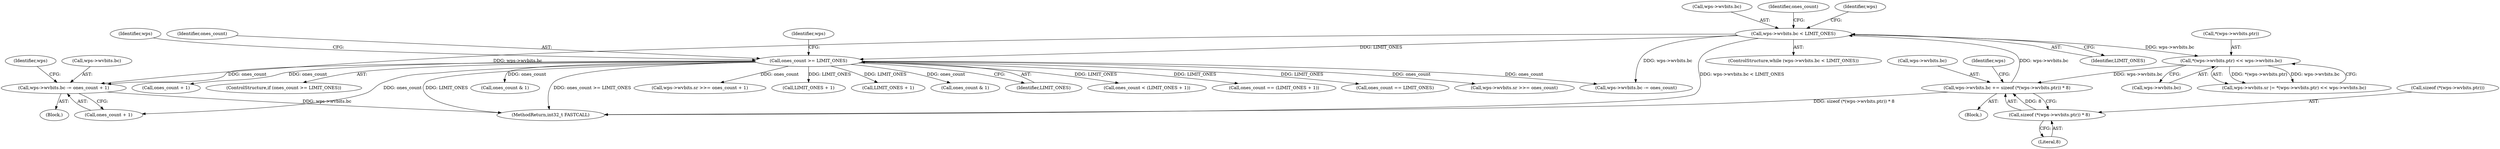 digraph "0_WavPack_4bc05fc490b66ef2d45b1de26abf1455b486b0dc_0@pointer" {
"1000518" [label="(Call,wps->wvbits.bc -= ones_count + 1)"];
"1000411" [label="(Call,ones_count >= LIMIT_ONES)"];
"1000343" [label="(Call,wps->wvbits.bc < LIMIT_ONES)"];
"1000387" [label="(Call,wps->wvbits.bc += sizeof (*(wps->wvbits.ptr)) * 8)"];
"1000393" [label="(Call,sizeof (*(wps->wvbits.ptr)) * 8)"];
"1000375" [label="(Call,*(wps->wvbits.ptr) << wps->wvbits.bc)"];
"1000829" [label="(MethodReturn,int32_t FASTCALL)"];
"1000342" [label="(ControlStructure,while (wps->wvbits.bc < LIMIT_ONES))"];
"1000415" [label="(Call,wps->wvbits.bc -= ones_count)"];
"1000412" [label="(Identifier,ones_count)"];
"1000343" [label="(Call,wps->wvbits.bc < LIMIT_ONES)"];
"1000567" [label="(Call,ones_count & 1)"];
"1000369" [label="(Call,wps->wvbits.sr |= *(wps->wvbits.ptr) << wps->wvbits.bc)"];
"1000518" [label="(Call,wps->wvbits.bc -= ones_count + 1)"];
"1000393" [label="(Call,sizeof (*(wps->wvbits.ptr)) * 8)"];
"1000418" [label="(Identifier,wps)"];
"1000344" [label="(Call,wps->wvbits.bc)"];
"1000524" [label="(Call,ones_count + 1)"];
"1000521" [label="(Identifier,wps)"];
"1000349" [label="(Identifier,LIMIT_ONES)"];
"1000530" [label="(Identifier,wps)"];
"1000527" [label="(Call,wps->wvbits.sr >>= ones_count + 1)"];
"1000404" [label="(Identifier,ones_count)"];
"1000350" [label="(Block,)"];
"1000356" [label="(Identifier,wps)"];
"1000388" [label="(Call,wps->wvbits.bc)"];
"1000375" [label="(Call,*(wps->wvbits.ptr) << wps->wvbits.bc)"];
"1000446" [label="(Call,LIMIT_ONES + 1)"];
"1000433" [label="(Call,LIMIT_ONES + 1)"];
"1000549" [label="(Call,ones_count & 1)"];
"1000413" [label="(Identifier,LIMIT_ONES)"];
"1000431" [label="(Call,ones_count < (LIMIT_ONES + 1))"];
"1000519" [label="(Call,wps->wvbits.bc)"];
"1000382" [label="(Call,wps->wvbits.bc)"];
"1000401" [label="(Literal,8)"];
"1000444" [label="(Call,ones_count == (LIMIT_ONES + 1))"];
"1000452" [label="(Call,ones_count == LIMIT_ONES)"];
"1000376" [label="(Call,*(wps->wvbits.ptr))"];
"1000422" [label="(Call,wps->wvbits.sr >>= ones_count)"];
"1000533" [label="(Call,ones_count + 1)"];
"1000517" [label="(Block,)"];
"1000410" [label="(ControlStructure,if (ones_count >= LIMIT_ONES))"];
"1000411" [label="(Call,ones_count >= LIMIT_ONES)"];
"1000346" [label="(Identifier,wps)"];
"1000387" [label="(Call,wps->wvbits.bc += sizeof (*(wps->wvbits.ptr)) * 8)"];
"1000394" [label="(Call,sizeof (*(wps->wvbits.ptr)))"];
"1000518" -> "1000517"  [label="AST: "];
"1000518" -> "1000524"  [label="CFG: "];
"1000519" -> "1000518"  [label="AST: "];
"1000524" -> "1000518"  [label="AST: "];
"1000530" -> "1000518"  [label="CFG: "];
"1000518" -> "1000829"  [label="DDG: wps->wvbits.bc"];
"1000411" -> "1000518"  [label="DDG: ones_count"];
"1000343" -> "1000518"  [label="DDG: wps->wvbits.bc"];
"1000411" -> "1000410"  [label="AST: "];
"1000411" -> "1000413"  [label="CFG: "];
"1000412" -> "1000411"  [label="AST: "];
"1000413" -> "1000411"  [label="AST: "];
"1000418" -> "1000411"  [label="CFG: "];
"1000521" -> "1000411"  [label="CFG: "];
"1000411" -> "1000829"  [label="DDG: ones_count >= LIMIT_ONES"];
"1000411" -> "1000829"  [label="DDG: LIMIT_ONES"];
"1000343" -> "1000411"  [label="DDG: LIMIT_ONES"];
"1000411" -> "1000415"  [label="DDG: ones_count"];
"1000411" -> "1000422"  [label="DDG: ones_count"];
"1000411" -> "1000431"  [label="DDG: LIMIT_ONES"];
"1000411" -> "1000433"  [label="DDG: LIMIT_ONES"];
"1000411" -> "1000444"  [label="DDG: LIMIT_ONES"];
"1000411" -> "1000446"  [label="DDG: LIMIT_ONES"];
"1000411" -> "1000452"  [label="DDG: LIMIT_ONES"];
"1000411" -> "1000524"  [label="DDG: ones_count"];
"1000411" -> "1000527"  [label="DDG: ones_count"];
"1000411" -> "1000533"  [label="DDG: ones_count"];
"1000411" -> "1000549"  [label="DDG: ones_count"];
"1000411" -> "1000567"  [label="DDG: ones_count"];
"1000343" -> "1000342"  [label="AST: "];
"1000343" -> "1000349"  [label="CFG: "];
"1000344" -> "1000343"  [label="AST: "];
"1000349" -> "1000343"  [label="AST: "];
"1000356" -> "1000343"  [label="CFG: "];
"1000404" -> "1000343"  [label="CFG: "];
"1000343" -> "1000829"  [label="DDG: wps->wvbits.bc < LIMIT_ONES"];
"1000387" -> "1000343"  [label="DDG: wps->wvbits.bc"];
"1000343" -> "1000375"  [label="DDG: wps->wvbits.bc"];
"1000343" -> "1000415"  [label="DDG: wps->wvbits.bc"];
"1000387" -> "1000350"  [label="AST: "];
"1000387" -> "1000393"  [label="CFG: "];
"1000388" -> "1000387"  [label="AST: "];
"1000393" -> "1000387"  [label="AST: "];
"1000346" -> "1000387"  [label="CFG: "];
"1000387" -> "1000829"  [label="DDG: sizeof (*(wps->wvbits.ptr)) * 8"];
"1000393" -> "1000387"  [label="DDG: 8"];
"1000375" -> "1000387"  [label="DDG: wps->wvbits.bc"];
"1000393" -> "1000401"  [label="CFG: "];
"1000394" -> "1000393"  [label="AST: "];
"1000401" -> "1000393"  [label="AST: "];
"1000375" -> "1000369"  [label="AST: "];
"1000375" -> "1000382"  [label="CFG: "];
"1000376" -> "1000375"  [label="AST: "];
"1000382" -> "1000375"  [label="AST: "];
"1000369" -> "1000375"  [label="CFG: "];
"1000375" -> "1000369"  [label="DDG: *(wps->wvbits.ptr)"];
"1000375" -> "1000369"  [label="DDG: wps->wvbits.bc"];
}
